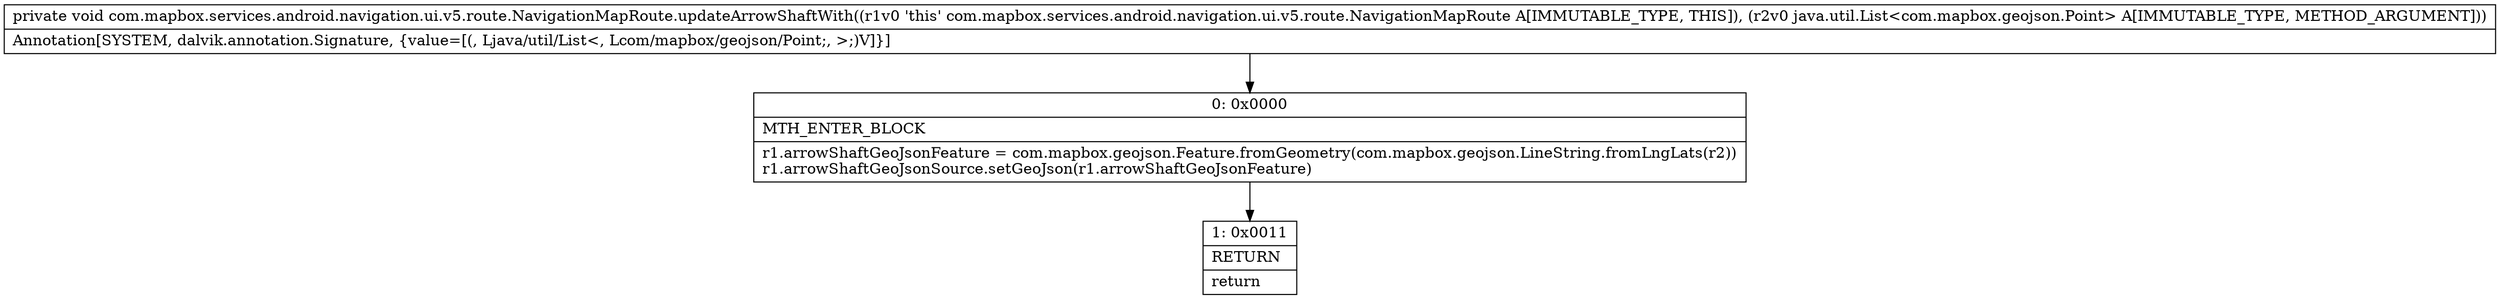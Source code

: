 digraph "CFG forcom.mapbox.services.android.navigation.ui.v5.route.NavigationMapRoute.updateArrowShaftWith(Ljava\/util\/List;)V" {
Node_0 [shape=record,label="{0\:\ 0x0000|MTH_ENTER_BLOCK\l|r1.arrowShaftGeoJsonFeature = com.mapbox.geojson.Feature.fromGeometry(com.mapbox.geojson.LineString.fromLngLats(r2))\lr1.arrowShaftGeoJsonSource.setGeoJson(r1.arrowShaftGeoJsonFeature)\l}"];
Node_1 [shape=record,label="{1\:\ 0x0011|RETURN\l|return\l}"];
MethodNode[shape=record,label="{private void com.mapbox.services.android.navigation.ui.v5.route.NavigationMapRoute.updateArrowShaftWith((r1v0 'this' com.mapbox.services.android.navigation.ui.v5.route.NavigationMapRoute A[IMMUTABLE_TYPE, THIS]), (r2v0 java.util.List\<com.mapbox.geojson.Point\> A[IMMUTABLE_TYPE, METHOD_ARGUMENT]))  | Annotation[SYSTEM, dalvik.annotation.Signature, \{value=[(, Ljava\/util\/List\<, Lcom\/mapbox\/geojson\/Point;, \>;)V]\}]\l}"];
MethodNode -> Node_0;
Node_0 -> Node_1;
}

